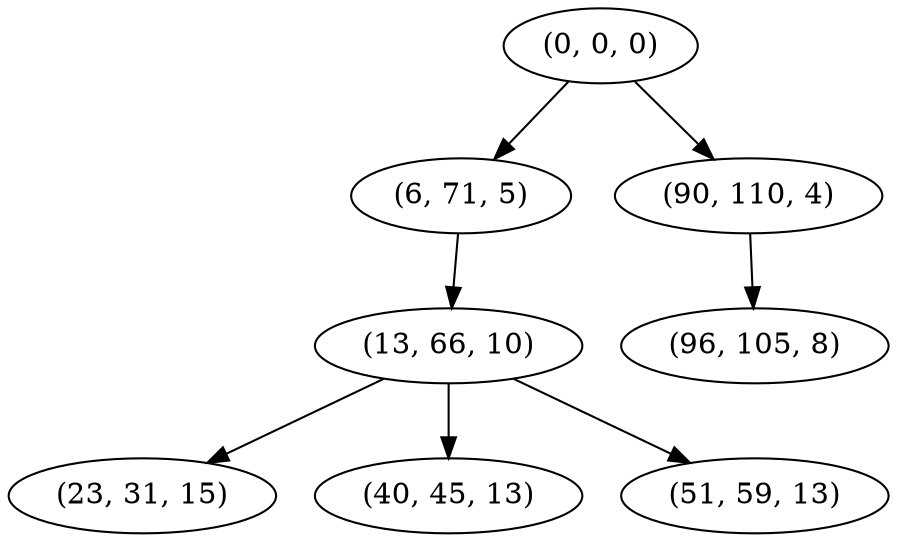 digraph tree {
    "(0, 0, 0)";
    "(6, 71, 5)";
    "(13, 66, 10)";
    "(23, 31, 15)";
    "(40, 45, 13)";
    "(51, 59, 13)";
    "(90, 110, 4)";
    "(96, 105, 8)";
    "(0, 0, 0)" -> "(6, 71, 5)";
    "(0, 0, 0)" -> "(90, 110, 4)";
    "(6, 71, 5)" -> "(13, 66, 10)";
    "(13, 66, 10)" -> "(23, 31, 15)";
    "(13, 66, 10)" -> "(40, 45, 13)";
    "(13, 66, 10)" -> "(51, 59, 13)";
    "(90, 110, 4)" -> "(96, 105, 8)";
}
